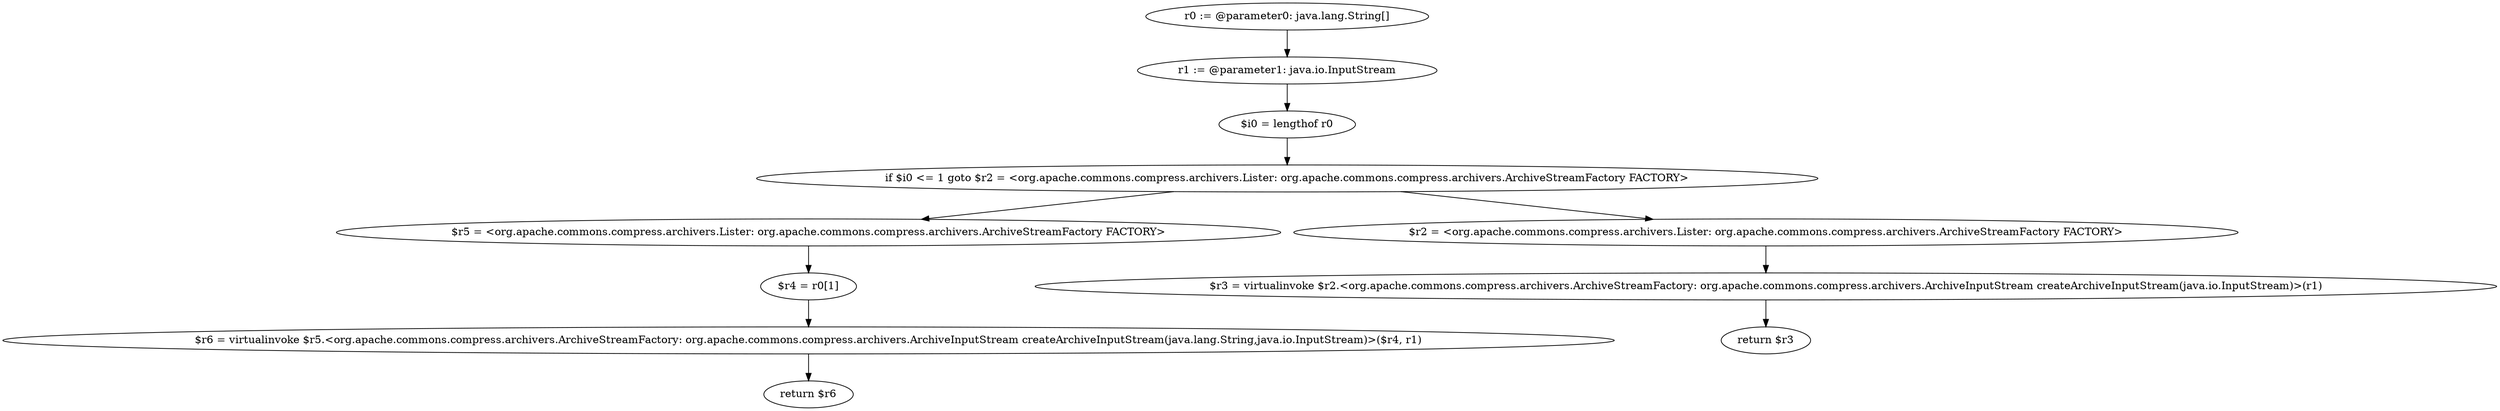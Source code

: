digraph "unitGraph" {
    "r0 := @parameter0: java.lang.String[]"
    "r1 := @parameter1: java.io.InputStream"
    "$i0 = lengthof r0"
    "if $i0 <= 1 goto $r2 = <org.apache.commons.compress.archivers.Lister: org.apache.commons.compress.archivers.ArchiveStreamFactory FACTORY>"
    "$r5 = <org.apache.commons.compress.archivers.Lister: org.apache.commons.compress.archivers.ArchiveStreamFactory FACTORY>"
    "$r4 = r0[1]"
    "$r6 = virtualinvoke $r5.<org.apache.commons.compress.archivers.ArchiveStreamFactory: org.apache.commons.compress.archivers.ArchiveInputStream createArchiveInputStream(java.lang.String,java.io.InputStream)>($r4, r1)"
    "return $r6"
    "$r2 = <org.apache.commons.compress.archivers.Lister: org.apache.commons.compress.archivers.ArchiveStreamFactory FACTORY>"
    "$r3 = virtualinvoke $r2.<org.apache.commons.compress.archivers.ArchiveStreamFactory: org.apache.commons.compress.archivers.ArchiveInputStream createArchiveInputStream(java.io.InputStream)>(r1)"
    "return $r3"
    "r0 := @parameter0: java.lang.String[]"->"r1 := @parameter1: java.io.InputStream";
    "r1 := @parameter1: java.io.InputStream"->"$i0 = lengthof r0";
    "$i0 = lengthof r0"->"if $i0 <= 1 goto $r2 = <org.apache.commons.compress.archivers.Lister: org.apache.commons.compress.archivers.ArchiveStreamFactory FACTORY>";
    "if $i0 <= 1 goto $r2 = <org.apache.commons.compress.archivers.Lister: org.apache.commons.compress.archivers.ArchiveStreamFactory FACTORY>"->"$r5 = <org.apache.commons.compress.archivers.Lister: org.apache.commons.compress.archivers.ArchiveStreamFactory FACTORY>";
    "if $i0 <= 1 goto $r2 = <org.apache.commons.compress.archivers.Lister: org.apache.commons.compress.archivers.ArchiveStreamFactory FACTORY>"->"$r2 = <org.apache.commons.compress.archivers.Lister: org.apache.commons.compress.archivers.ArchiveStreamFactory FACTORY>";
    "$r5 = <org.apache.commons.compress.archivers.Lister: org.apache.commons.compress.archivers.ArchiveStreamFactory FACTORY>"->"$r4 = r0[1]";
    "$r4 = r0[1]"->"$r6 = virtualinvoke $r5.<org.apache.commons.compress.archivers.ArchiveStreamFactory: org.apache.commons.compress.archivers.ArchiveInputStream createArchiveInputStream(java.lang.String,java.io.InputStream)>($r4, r1)";
    "$r6 = virtualinvoke $r5.<org.apache.commons.compress.archivers.ArchiveStreamFactory: org.apache.commons.compress.archivers.ArchiveInputStream createArchiveInputStream(java.lang.String,java.io.InputStream)>($r4, r1)"->"return $r6";
    "$r2 = <org.apache.commons.compress.archivers.Lister: org.apache.commons.compress.archivers.ArchiveStreamFactory FACTORY>"->"$r3 = virtualinvoke $r2.<org.apache.commons.compress.archivers.ArchiveStreamFactory: org.apache.commons.compress.archivers.ArchiveInputStream createArchiveInputStream(java.io.InputStream)>(r1)";
    "$r3 = virtualinvoke $r2.<org.apache.commons.compress.archivers.ArchiveStreamFactory: org.apache.commons.compress.archivers.ArchiveInputStream createArchiveInputStream(java.io.InputStream)>(r1)"->"return $r3";
}
